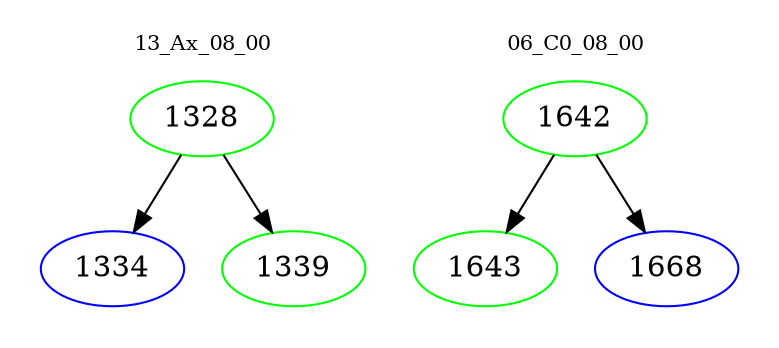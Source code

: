 digraph{
subgraph cluster_0 {
color = white
label = "13_Ax_08_00";
fontsize=10;
T0_1328 [label="1328", color="green"]
T0_1328 -> T0_1334 [color="black"]
T0_1334 [label="1334", color="blue"]
T0_1328 -> T0_1339 [color="black"]
T0_1339 [label="1339", color="green"]
}
subgraph cluster_1 {
color = white
label = "06_C0_08_00";
fontsize=10;
T1_1642 [label="1642", color="green"]
T1_1642 -> T1_1643 [color="black"]
T1_1643 [label="1643", color="green"]
T1_1642 -> T1_1668 [color="black"]
T1_1668 [label="1668", color="blue"]
}
}
